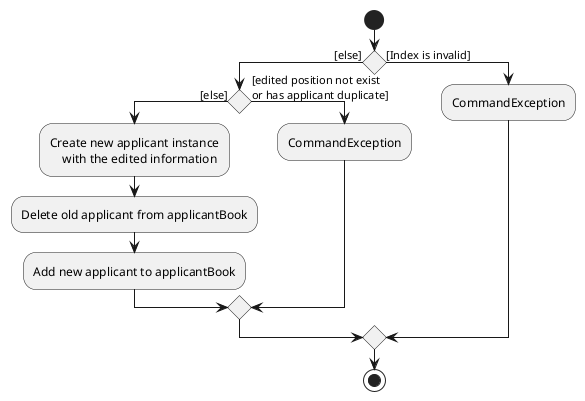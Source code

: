 @startuml
start
if () then ([else])
    if () then ([else])
        :Create new applicant instance
            with the edited information;
        :Delete old applicant from applicantBook;
        :Add new applicant to applicantBook;
    else ([edited position not exist
or has applicant duplicate])
        :CommandException;
    endif
else ([Index is invalid])
    :CommandException;
endif
stop
@enduml
